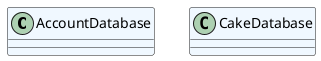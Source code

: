 @startuml classes
set namespaceSeparator none
class "AccountDatabase" as store.database.session.AccountDatabase #aliceblue {
  
}

class "CakeDatabase" as store.database.session.CakeDatabase #aliceblue {

}

@enduml
